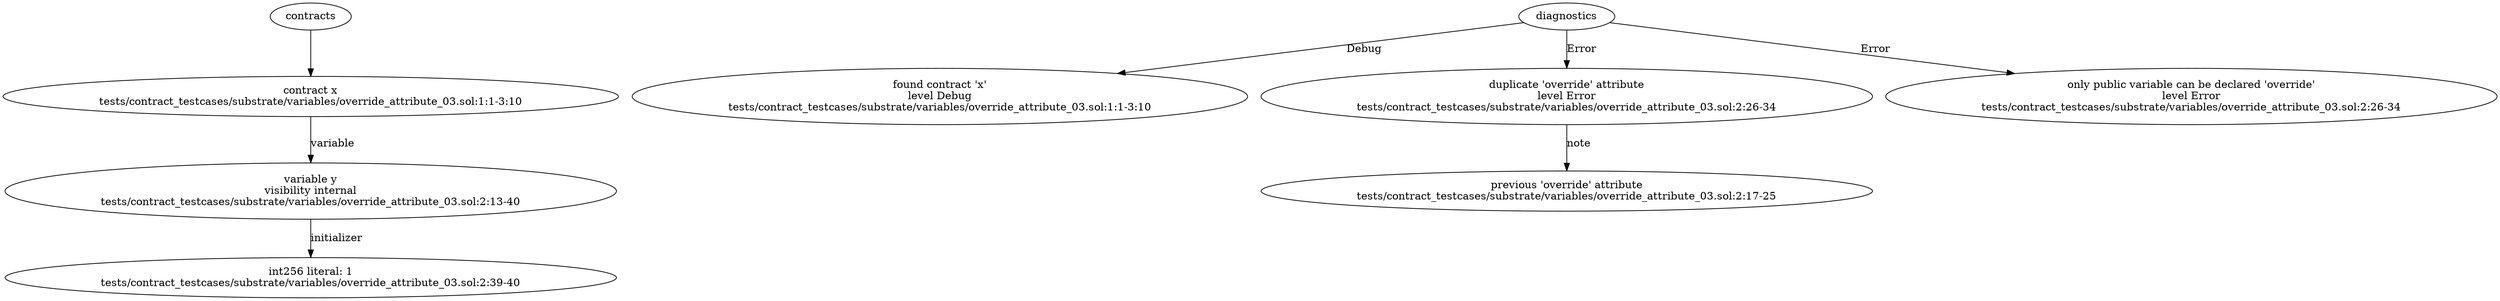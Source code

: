 strict digraph "tests/contract_testcases/substrate/variables/override_attribute_03.sol" {
	contract [label="contract x\ntests/contract_testcases/substrate/variables/override_attribute_03.sol:1:1-3:10"]
	var [label="variable y\nvisibility internal\ntests/contract_testcases/substrate/variables/override_attribute_03.sol:2:13-40"]
	number_literal [label="int256 literal: 1\ntests/contract_testcases/substrate/variables/override_attribute_03.sol:2:39-40"]
	diagnostic [label="found contract 'x'\nlevel Debug\ntests/contract_testcases/substrate/variables/override_attribute_03.sol:1:1-3:10"]
	diagnostic_7 [label="duplicate 'override' attribute\nlevel Error\ntests/contract_testcases/substrate/variables/override_attribute_03.sol:2:26-34"]
	note [label="previous 'override' attribute\ntests/contract_testcases/substrate/variables/override_attribute_03.sol:2:17-25"]
	diagnostic_9 [label="only public variable can be declared 'override'\nlevel Error\ntests/contract_testcases/substrate/variables/override_attribute_03.sol:2:26-34"]
	contracts -> contract
	contract -> var [label="variable"]
	var -> number_literal [label="initializer"]
	diagnostics -> diagnostic [label="Debug"]
	diagnostics -> diagnostic_7 [label="Error"]
	diagnostic_7 -> note [label="note"]
	diagnostics -> diagnostic_9 [label="Error"]
}
